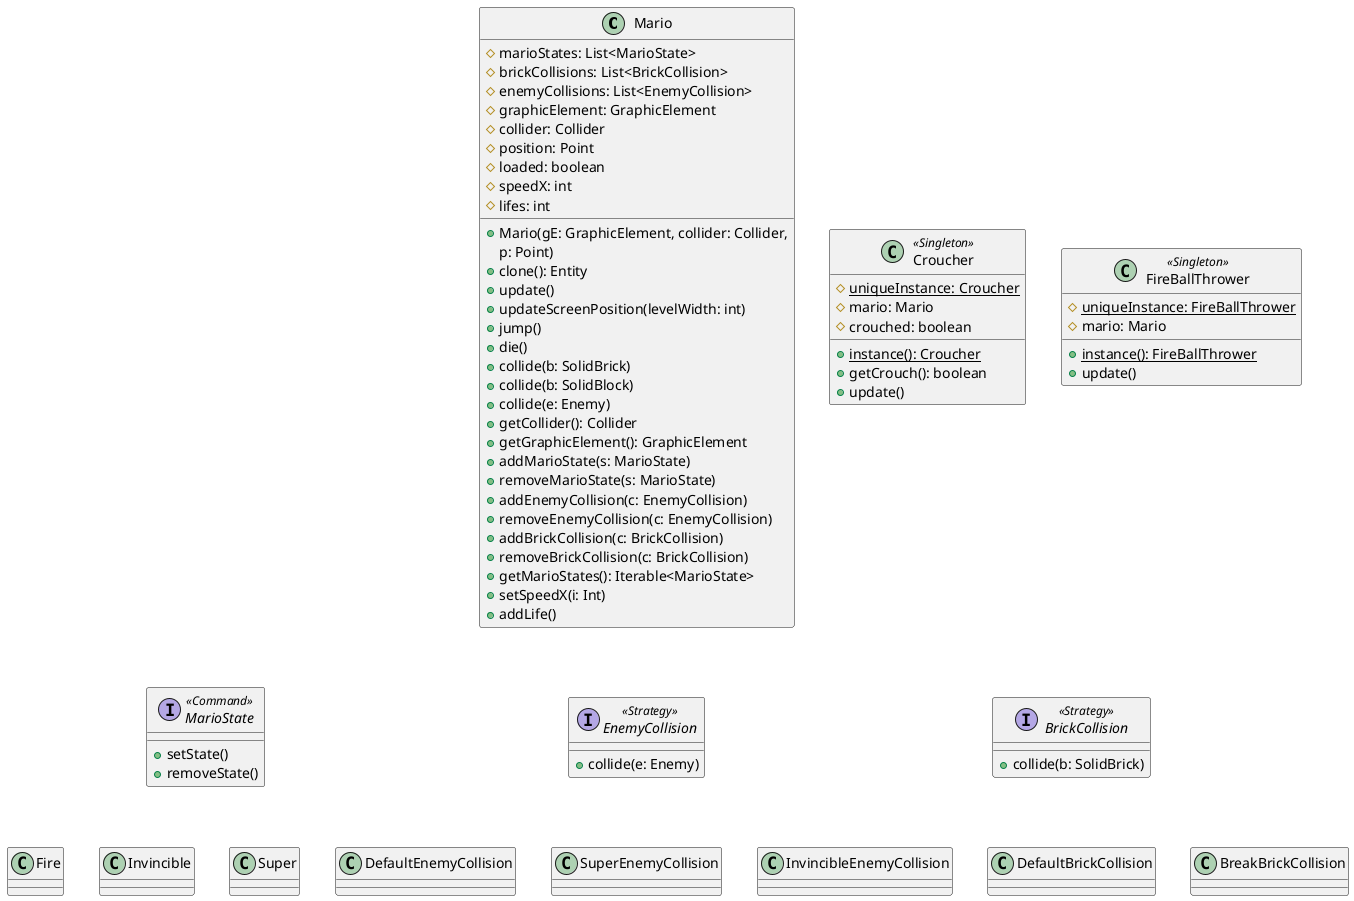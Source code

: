 @startuml
class Mario {
    #marioStates: List<MarioState>
    #brickCollisions: List<BrickCollision>
    #enemyCollisions: List<EnemyCollision>
    #graphicElement: GraphicElement
    #collider: Collider
    #position: Point
    #loaded: boolean
    #speedX: int
    #lifes: int
    +Mario(gE: GraphicElement, collider: Collider, 
    p: Point)
    +clone(): Entity
    +update()
    +updateScreenPosition(levelWidth: int)
    +jump()
    +die()
    +collide(b: SolidBrick)
    +collide(b: SolidBlock)
    +collide(e: Enemy)
    +getCollider(): Collider
    +getGraphicElement(): GraphicElement
    +addMarioState(s: MarioState)
    +removeMarioState(s: MarioState)
    +addEnemyCollision(c: EnemyCollision)
    +removeEnemyCollision(c: EnemyCollision)
    +addBrickCollision(c: BrickCollision)
    +removeBrickCollision(c: BrickCollision)
    +getMarioStates(): Iterable<MarioState>
    +setSpeedX(i: Int)
    +addLife()
}

interface BrickCollision <<Strategy>> {
    +collide(b: SolidBrick)
}

DefaultBrickCollision .u[hidden].|> BrickCollision
BreakBrickCollision .u[hidden].|> BrickCollision

interface EnemyCollision <<Strategy>> {
    +collide(e: Enemy)
}

DefaultEnemyCollision .u[hidden].|> EnemyCollision
SuperEnemyCollision .u[hidden].|> EnemyCollision
InvincibleEnemyCollision .u[hidden].|> EnemyCollision

together {
    class FireBallThrower <<Singleton>> {
        #{static} uniqueInstance: FireBallThrower
        +{static} instance(): FireBallThrower
        #mario: Mario
        +update()
    }

    class Croucher <<Singleton>> {
        #{static} uniqueInstance: Croucher
        +{static} instance(): Croucher
        #mario: Mario
        #crouched: boolean
        +getCrouch(): boolean
        +update()
    }
}

interface MarioState <<Command>> {
    +setState()
    +removeState()
}

Fire .u[hidden].|> MarioState
Invincible .u[hidden].|> MarioState
Super .u[hidden].|> MarioState

' FORMATTING
Mario -d[hidden]-> BrickCollision
Mario -d[hidden]-> EnemyCollision
Mario -d[hidden]-> MarioState
@enduml
